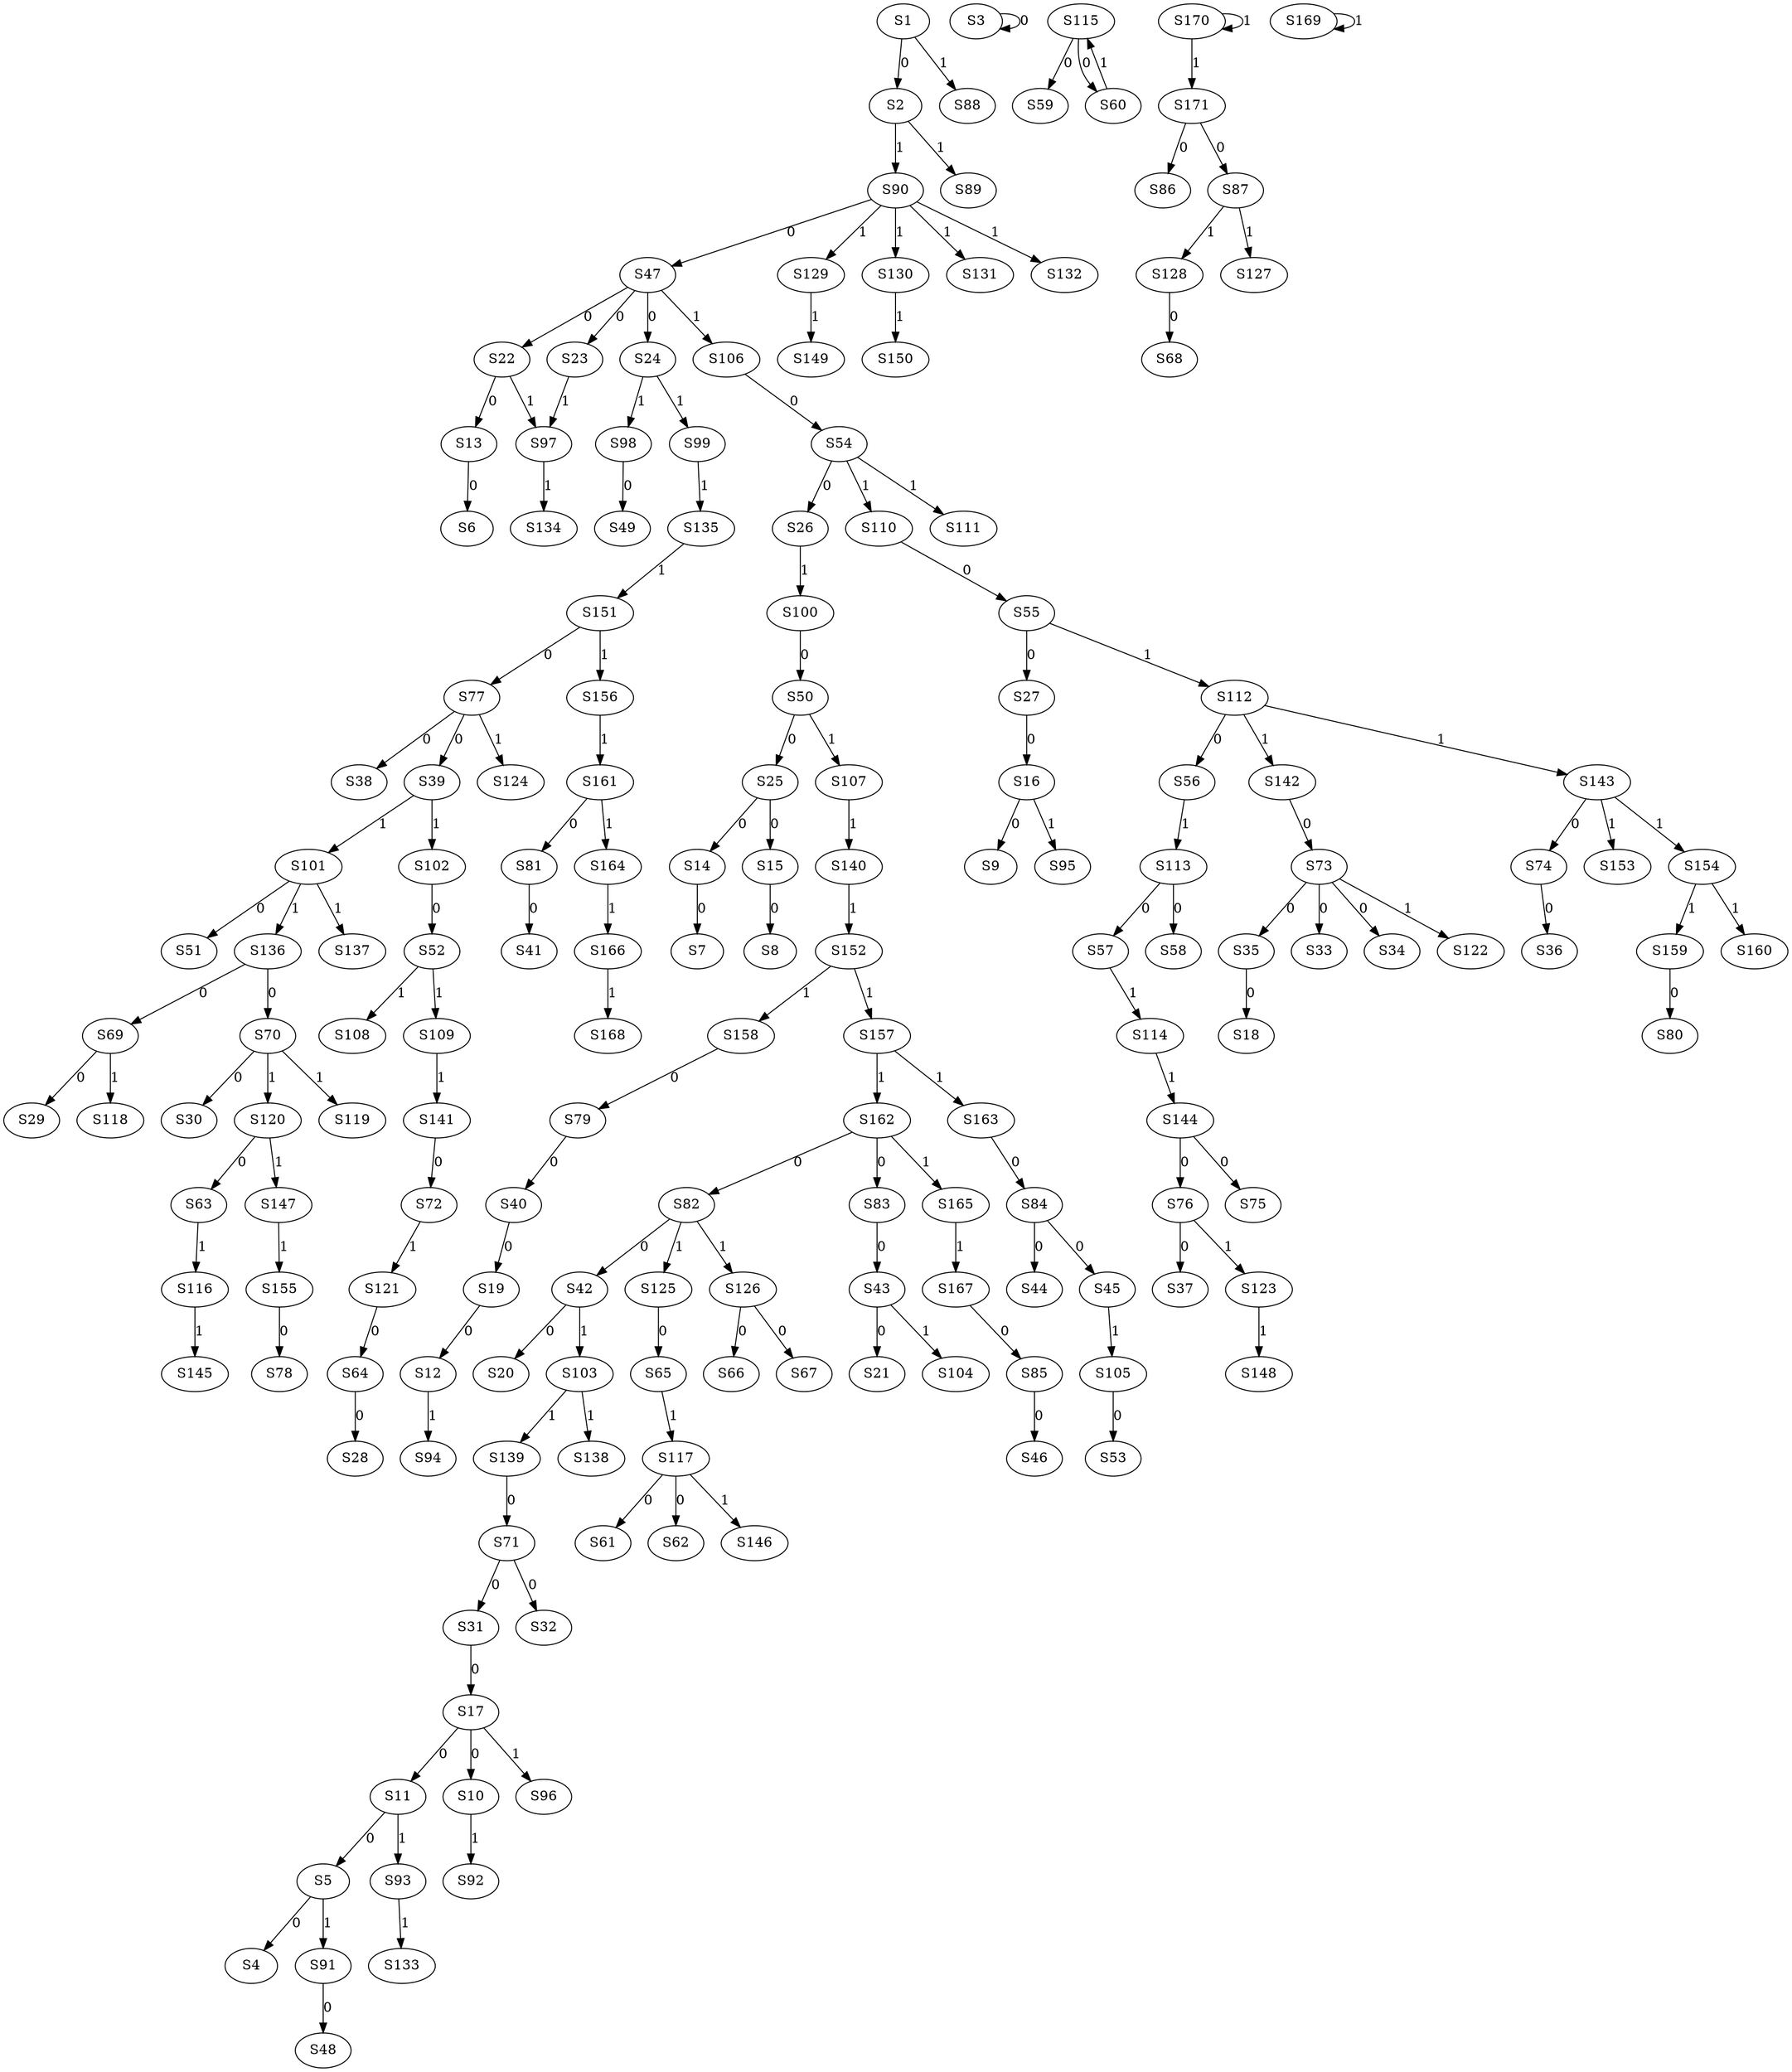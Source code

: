 strict digraph {
	S1 -> S2 [ label = 0 ];
	S3 -> S3 [ label = 0 ];
	S5 -> S4 [ label = 0 ];
	S11 -> S5 [ label = 0 ];
	S13 -> S6 [ label = 0 ];
	S14 -> S7 [ label = 0 ];
	S15 -> S8 [ label = 0 ];
	S16 -> S9 [ label = 0 ];
	S17 -> S10 [ label = 0 ];
	S17 -> S11 [ label = 0 ];
	S19 -> S12 [ label = 0 ];
	S22 -> S13 [ label = 0 ];
	S25 -> S14 [ label = 0 ];
	S25 -> S15 [ label = 0 ];
	S27 -> S16 [ label = 0 ];
	S31 -> S17 [ label = 0 ];
	S35 -> S18 [ label = 0 ];
	S40 -> S19 [ label = 0 ];
	S42 -> S20 [ label = 0 ];
	S43 -> S21 [ label = 0 ];
	S47 -> S22 [ label = 0 ];
	S47 -> S23 [ label = 0 ];
	S47 -> S24 [ label = 0 ];
	S50 -> S25 [ label = 0 ];
	S54 -> S26 [ label = 0 ];
	S55 -> S27 [ label = 0 ];
	S64 -> S28 [ label = 0 ];
	S69 -> S29 [ label = 0 ];
	S70 -> S30 [ label = 0 ];
	S71 -> S31 [ label = 0 ];
	S71 -> S32 [ label = 0 ];
	S73 -> S33 [ label = 0 ];
	S73 -> S34 [ label = 0 ];
	S73 -> S35 [ label = 0 ];
	S74 -> S36 [ label = 0 ];
	S76 -> S37 [ label = 0 ];
	S77 -> S38 [ label = 0 ];
	S77 -> S39 [ label = 0 ];
	S79 -> S40 [ label = 0 ];
	S81 -> S41 [ label = 0 ];
	S82 -> S42 [ label = 0 ];
	S83 -> S43 [ label = 0 ];
	S84 -> S44 [ label = 0 ];
	S84 -> S45 [ label = 0 ];
	S85 -> S46 [ label = 0 ];
	S90 -> S47 [ label = 0 ];
	S91 -> S48 [ label = 0 ];
	S98 -> S49 [ label = 0 ];
	S100 -> S50 [ label = 0 ];
	S101 -> S51 [ label = 0 ];
	S102 -> S52 [ label = 0 ];
	S105 -> S53 [ label = 0 ];
	S106 -> S54 [ label = 0 ];
	S110 -> S55 [ label = 0 ];
	S112 -> S56 [ label = 0 ];
	S113 -> S57 [ label = 0 ];
	S113 -> S58 [ label = 0 ];
	S115 -> S59 [ label = 0 ];
	S115 -> S60 [ label = 0 ];
	S117 -> S61 [ label = 0 ];
	S117 -> S62 [ label = 0 ];
	S120 -> S63 [ label = 0 ];
	S121 -> S64 [ label = 0 ];
	S125 -> S65 [ label = 0 ];
	S126 -> S66 [ label = 0 ];
	S126 -> S67 [ label = 0 ];
	S128 -> S68 [ label = 0 ];
	S136 -> S69 [ label = 0 ];
	S136 -> S70 [ label = 0 ];
	S139 -> S71 [ label = 0 ];
	S141 -> S72 [ label = 0 ];
	S142 -> S73 [ label = 0 ];
	S143 -> S74 [ label = 0 ];
	S144 -> S75 [ label = 0 ];
	S144 -> S76 [ label = 0 ];
	S151 -> S77 [ label = 0 ];
	S155 -> S78 [ label = 0 ];
	S158 -> S79 [ label = 0 ];
	S159 -> S80 [ label = 0 ];
	S161 -> S81 [ label = 0 ];
	S162 -> S82 [ label = 0 ];
	S162 -> S83 [ label = 0 ];
	S163 -> S84 [ label = 0 ];
	S167 -> S85 [ label = 0 ];
	S171 -> S86 [ label = 0 ];
	S171 -> S87 [ label = 0 ];
	S1 -> S88 [ label = 1 ];
	S2 -> S89 [ label = 1 ];
	S2 -> S90 [ label = 1 ];
	S5 -> S91 [ label = 1 ];
	S10 -> S92 [ label = 1 ];
	S11 -> S93 [ label = 1 ];
	S12 -> S94 [ label = 1 ];
	S16 -> S95 [ label = 1 ];
	S17 -> S96 [ label = 1 ];
	S23 -> S97 [ label = 1 ];
	S24 -> S98 [ label = 1 ];
	S24 -> S99 [ label = 1 ];
	S26 -> S100 [ label = 1 ];
	S39 -> S101 [ label = 1 ];
	S39 -> S102 [ label = 1 ];
	S42 -> S103 [ label = 1 ];
	S43 -> S104 [ label = 1 ];
	S45 -> S105 [ label = 1 ];
	S47 -> S106 [ label = 1 ];
	S50 -> S107 [ label = 1 ];
	S52 -> S108 [ label = 1 ];
	S52 -> S109 [ label = 1 ];
	S54 -> S110 [ label = 1 ];
	S54 -> S111 [ label = 1 ];
	S55 -> S112 [ label = 1 ];
	S56 -> S113 [ label = 1 ];
	S57 -> S114 [ label = 1 ];
	S60 -> S115 [ label = 1 ];
	S63 -> S116 [ label = 1 ];
	S65 -> S117 [ label = 1 ];
	S69 -> S118 [ label = 1 ];
	S70 -> S119 [ label = 1 ];
	S70 -> S120 [ label = 1 ];
	S72 -> S121 [ label = 1 ];
	S73 -> S122 [ label = 1 ];
	S76 -> S123 [ label = 1 ];
	S77 -> S124 [ label = 1 ];
	S82 -> S125 [ label = 1 ];
	S82 -> S126 [ label = 1 ];
	S87 -> S127 [ label = 1 ];
	S87 -> S128 [ label = 1 ];
	S90 -> S129 [ label = 1 ];
	S90 -> S130 [ label = 1 ];
	S90 -> S131 [ label = 1 ];
	S90 -> S132 [ label = 1 ];
	S93 -> S133 [ label = 1 ];
	S97 -> S134 [ label = 1 ];
	S99 -> S135 [ label = 1 ];
	S101 -> S136 [ label = 1 ];
	S101 -> S137 [ label = 1 ];
	S103 -> S138 [ label = 1 ];
	S103 -> S139 [ label = 1 ];
	S107 -> S140 [ label = 1 ];
	S109 -> S141 [ label = 1 ];
	S112 -> S142 [ label = 1 ];
	S112 -> S143 [ label = 1 ];
	S114 -> S144 [ label = 1 ];
	S116 -> S145 [ label = 1 ];
	S117 -> S146 [ label = 1 ];
	S120 -> S147 [ label = 1 ];
	S123 -> S148 [ label = 1 ];
	S129 -> S149 [ label = 1 ];
	S130 -> S150 [ label = 1 ];
	S135 -> S151 [ label = 1 ];
	S140 -> S152 [ label = 1 ];
	S143 -> S153 [ label = 1 ];
	S143 -> S154 [ label = 1 ];
	S147 -> S155 [ label = 1 ];
	S151 -> S156 [ label = 1 ];
	S152 -> S157 [ label = 1 ];
	S152 -> S158 [ label = 1 ];
	S154 -> S159 [ label = 1 ];
	S154 -> S160 [ label = 1 ];
	S156 -> S161 [ label = 1 ];
	S157 -> S162 [ label = 1 ];
	S157 -> S163 [ label = 1 ];
	S161 -> S164 [ label = 1 ];
	S162 -> S165 [ label = 1 ];
	S164 -> S166 [ label = 1 ];
	S165 -> S167 [ label = 1 ];
	S166 -> S168 [ label = 1 ];
	S169 -> S169 [ label = 1 ];
	S170 -> S170 [ label = 1 ];
	S170 -> S171 [ label = 1 ];
	S22 -> S97 [ label = 1 ];
}